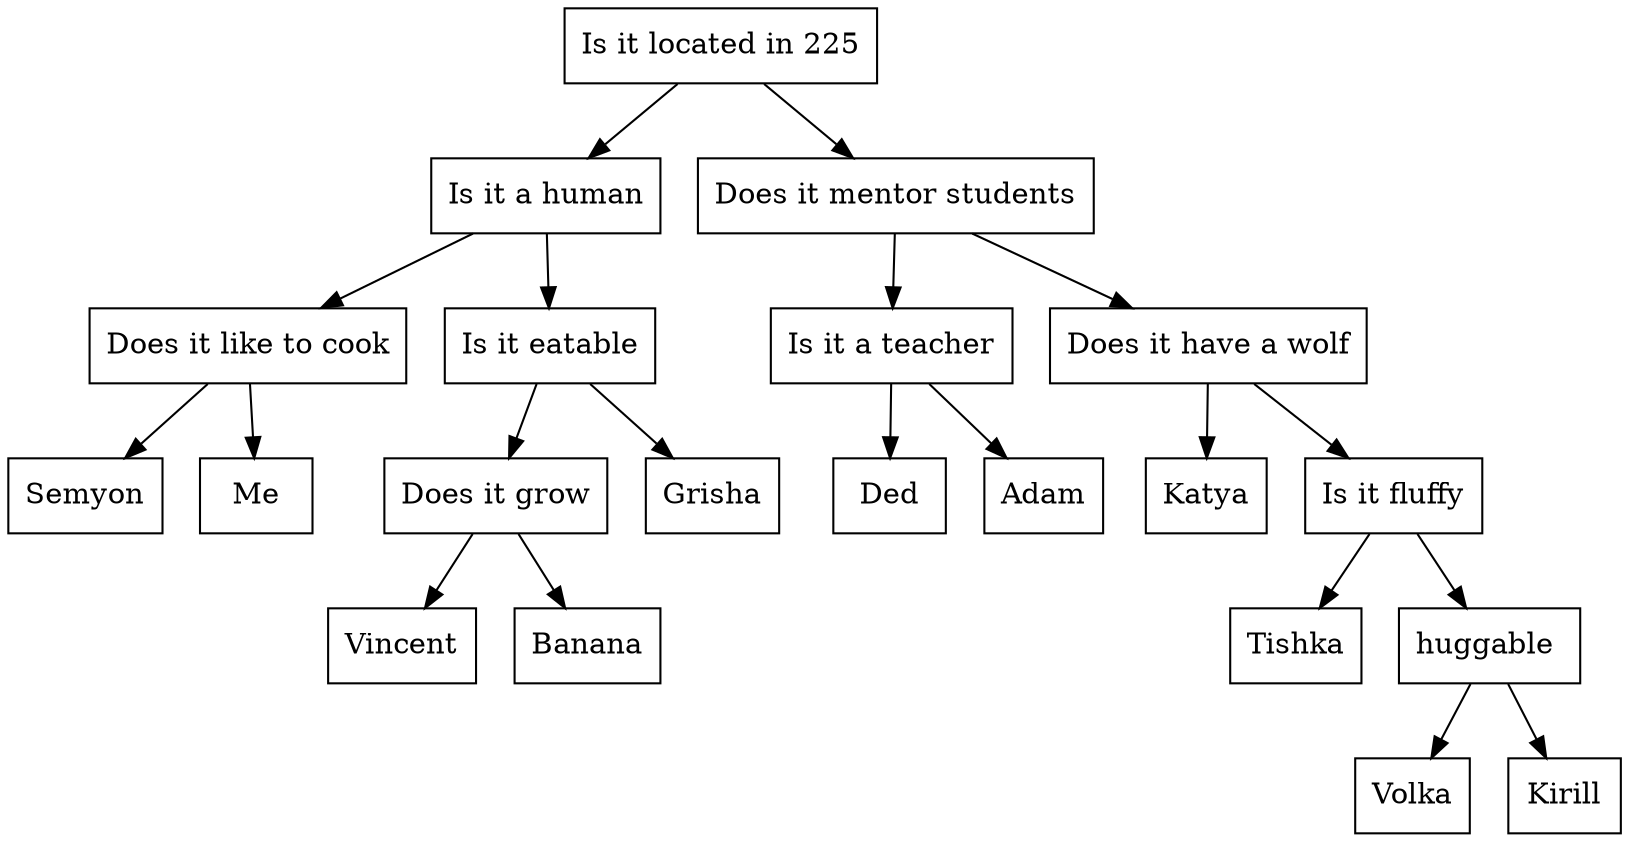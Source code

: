 digraph G {
Z [shape=rect, label="Is it located in 225"];
Z -> ZL;
ZL [shape=rect, label="Is it a human"];
ZL -> ZLL;
ZLL [shape=rect, label="Does it like to cook"];
ZLL -> ZLLL;
ZLLL [shape=rect, label="Semyon"];
ZLL -> ZLLR;
ZLLR [shape=rect, label="Me"];
ZL -> ZLR;
ZLR [shape=rect, label="Is it eatable"];
ZLR -> ZLRL;
ZLRL [shape=rect, label="Does it grow"];
ZLRL -> ZLRLL;
ZLRLL [shape=rect, label="Vincent"];
ZLRL -> ZLRLR;
ZLRLR [shape=rect, label="Banana"];
ZLR -> ZLRR;
ZLRR [shape=rect, label="Grisha"];
Z -> ZR;
ZR [shape=rect, label="Does it mentor students"];
ZR -> ZRL;
ZRL [shape=rect, label="Is it a teacher"];
ZRL -> ZRLL;
ZRLL [shape=rect, label="Ded"];
ZRL -> ZRLR;
ZRLR [shape=rect, label="Adam"];
ZR -> ZRR;
ZRR [shape=rect, label="Does it have a wolf"];
ZRR -> ZRRL;
ZRRL [shape=rect, label="Katya"];
ZRR -> ZRRR;
ZRRR [shape=rect, label="Is it fluffy"];
ZRRR -> ZRRRL;
ZRRRL [shape=rect, label="Tishka"];
ZRRR -> ZRRRR;
ZRRRR [shape=rect, label="huggable "];
ZRRRR -> ZRRRRL;
ZRRRRL [shape=rect, label="Volka"];
ZRRRR -> ZRRRRR;
ZRRRRR [shape=rect, label="Kirill"];
}
